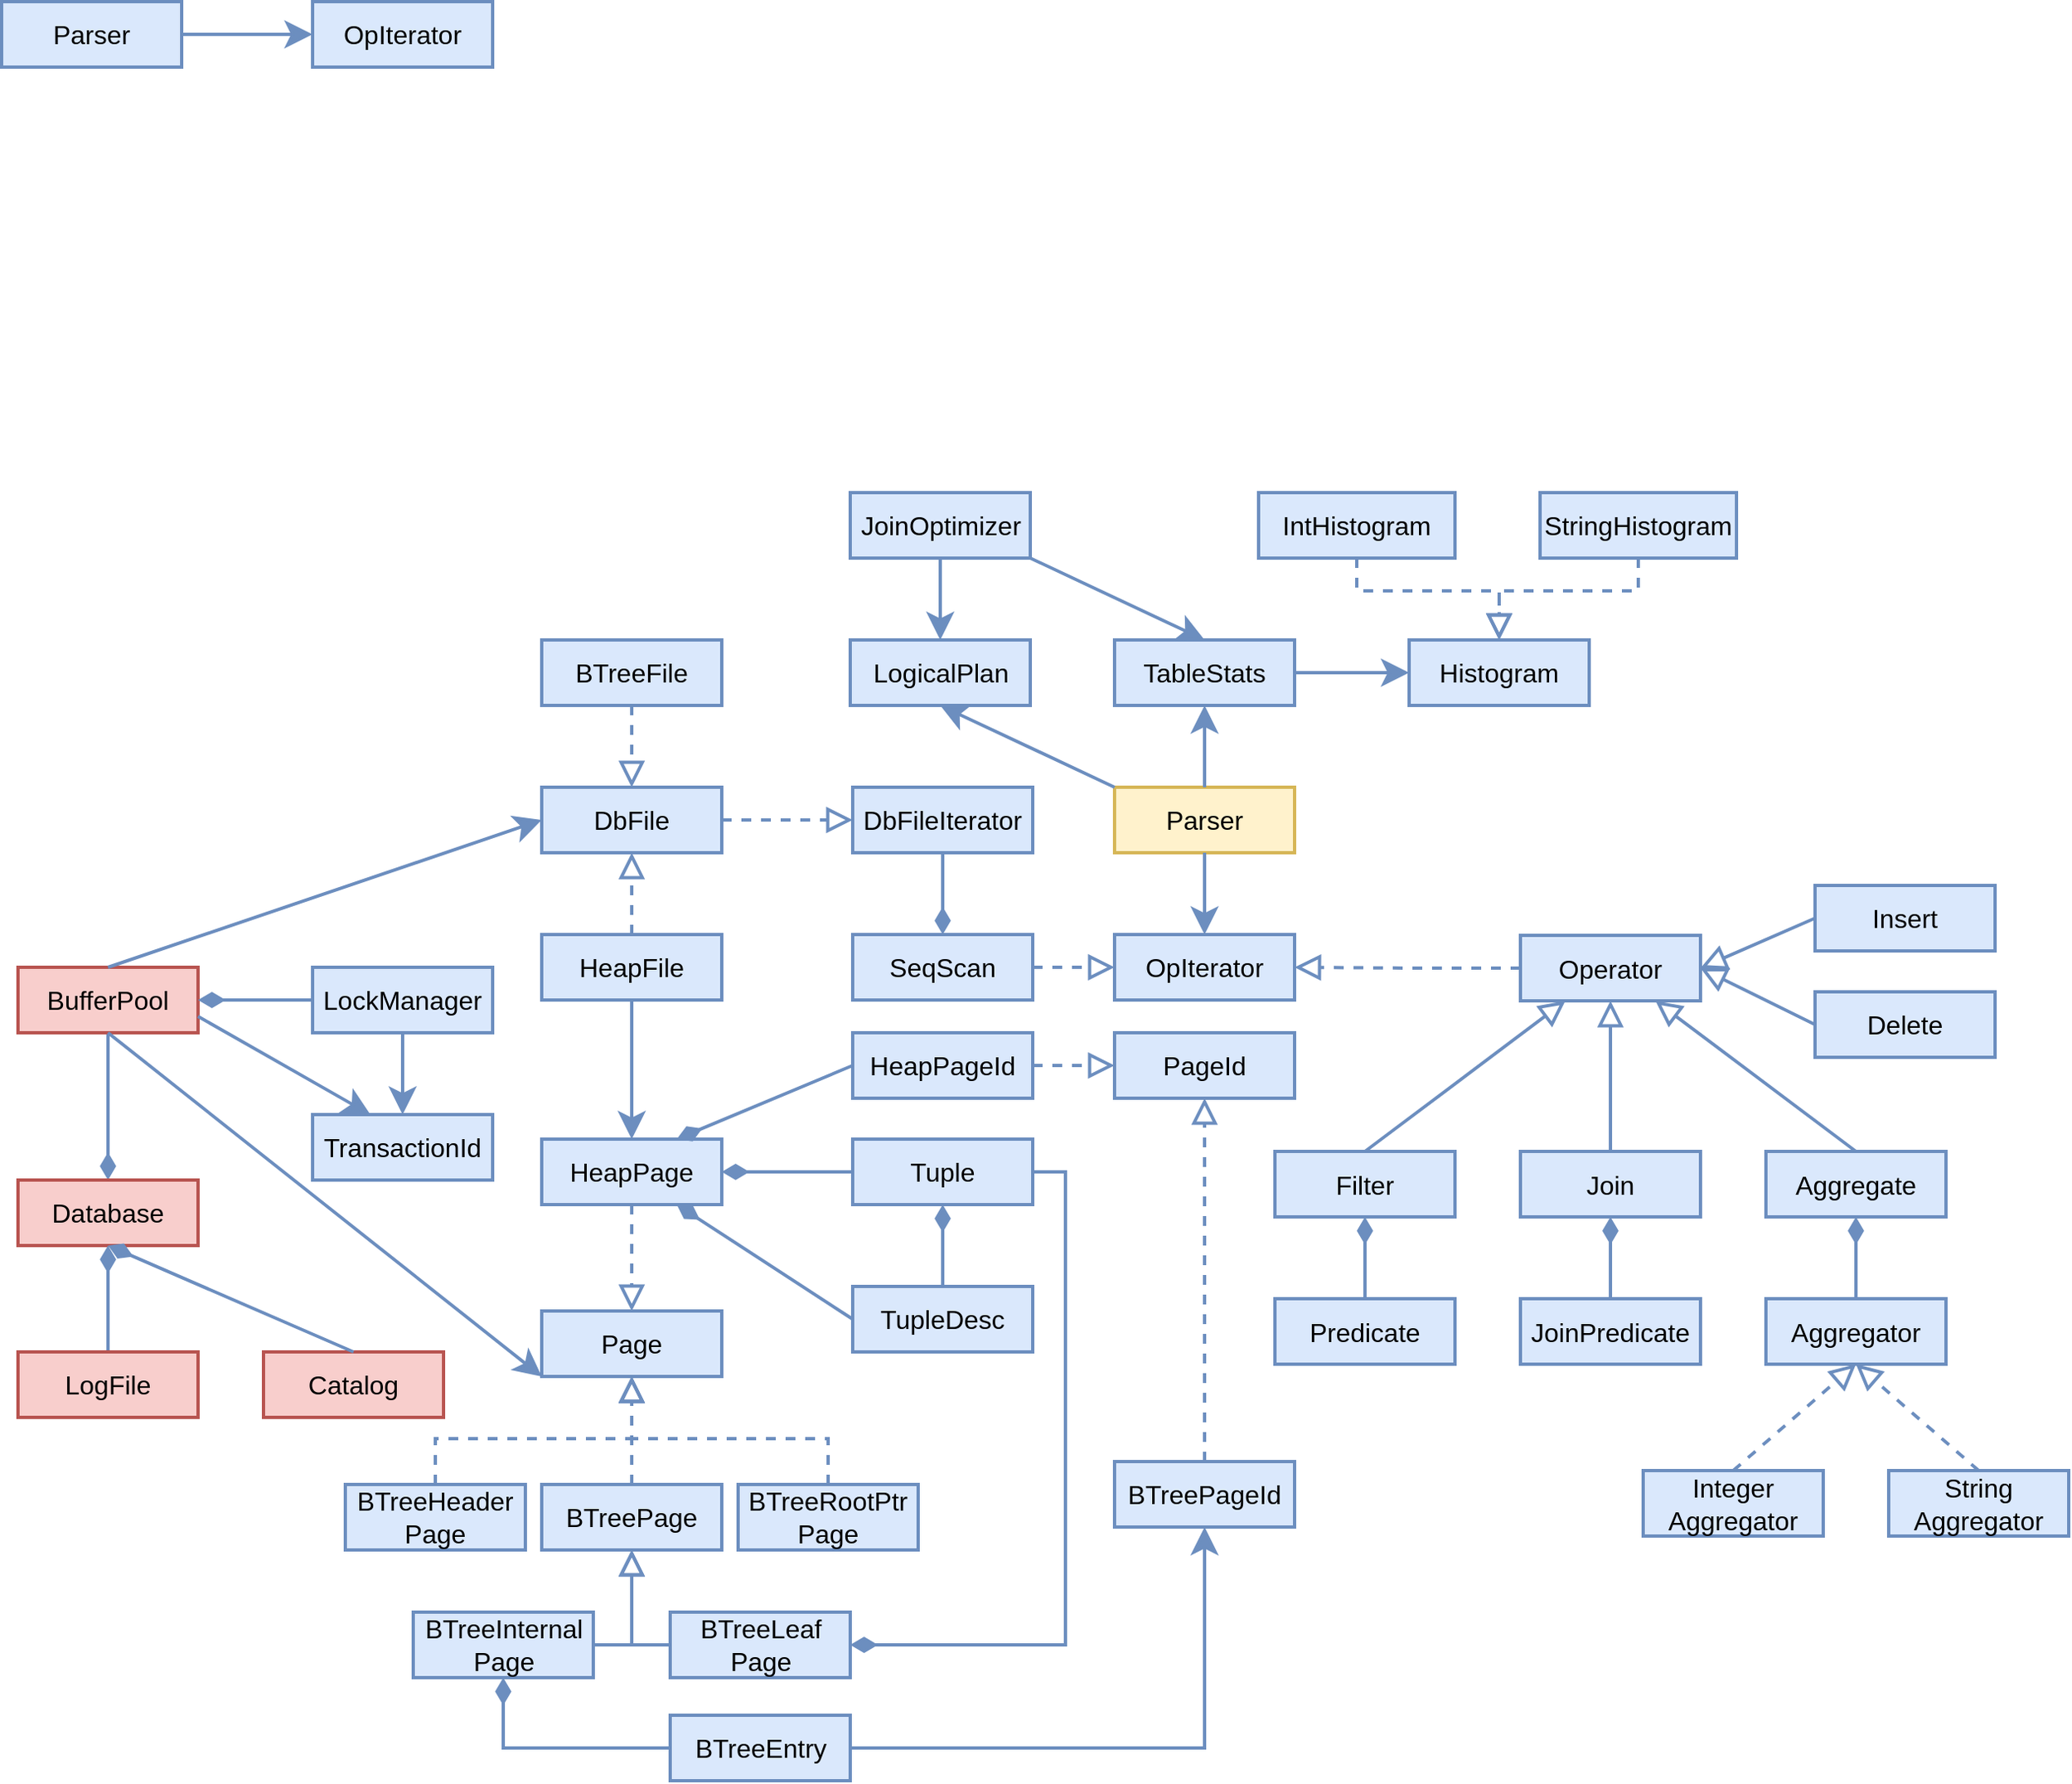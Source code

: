 <mxfile version="18.0.6" type="device"><diagram id="bknk6rl_3VI-VDP2tKZM" name="第 1 页"><mxGraphModel dx="1414" dy="1167" grid="0" gridSize="10" guides="1" tooltips="1" connect="1" arrows="1" fold="1" page="0" pageScale="1" pageWidth="827" pageHeight="1169" background="none" math="0" shadow="0"><root><mxCell id="0"/><mxCell id="1" parent="0"/><mxCell id="HbpWAzg-iPV-tAXP2RVf-1" value="LockManager" style="rounded=0;whiteSpace=wrap;html=1;fontSize=16;fillColor=#dae8fc;strokeColor=#6c8ebf;strokeWidth=2;" parent="1" vertex="1"><mxGeometry x="200" y="400" width="110" height="40" as="geometry"/></mxCell><mxCell id="HbpWAzg-iPV-tAXP2RVf-2" style="edgeStyle=orthogonalEdgeStyle;rounded=0;orthogonalLoop=1;jettySize=auto;html=1;exitX=0.5;exitY=1;exitDx=0;exitDy=0;entryX=0.5;entryY=0;entryDx=0;entryDy=0;fontSize=16;endArrow=diamondThin;endFill=1;strokeWidth=2;endSize=11;fillColor=#dae8fc;strokeColor=#6c8ebf;" parent="1" source="HbpWAzg-iPV-tAXP2RVf-4" target="HbpWAzg-iPV-tAXP2RVf-3" edge="1"><mxGeometry relative="1" as="geometry"/></mxCell><mxCell id="HbpWAzg-iPV-tAXP2RVf-3" value="Database" style="rounded=0;whiteSpace=wrap;html=1;fontSize=16;fillColor=#f8cecc;strokeColor=#b85450;strokeWidth=2;" parent="1" vertex="1"><mxGeometry x="20" y="530" width="110" height="40" as="geometry"/></mxCell><mxCell id="HbpWAzg-iPV-tAXP2RVf-4" value="BufferPool" style="rounded=0;whiteSpace=wrap;html=1;fontSize=16;fillColor=#f8cecc;strokeColor=#b85450;strokeWidth=2;" parent="1" vertex="1"><mxGeometry x="20" y="400" width="110" height="40" as="geometry"/></mxCell><mxCell id="HbpWAzg-iPV-tAXP2RVf-5" value="" style="endArrow=diamondThin;html=1;rounded=0;fontSize=16;endSize=11;strokeWidth=2;exitX=0;exitY=0.5;exitDx=0;exitDy=0;entryX=1;entryY=0.5;entryDx=0;entryDy=0;endFill=1;fillColor=#dae8fc;strokeColor=#6c8ebf;" parent="1" source="HbpWAzg-iPV-tAXP2RVf-1" target="HbpWAzg-iPV-tAXP2RVf-4" edge="1"><mxGeometry width="50" height="50" relative="1" as="geometry"><mxPoint x="321.5" y="690" as="sourcePoint"/><mxPoint x="214" y="620" as="targetPoint"/></mxGeometry></mxCell><mxCell id="HbpWAzg-iPV-tAXP2RVf-6" value="TransactionId" style="rounded=0;whiteSpace=wrap;html=1;fontSize=16;fillColor=#dae8fc;strokeColor=#6c8ebf;strokeWidth=2;" parent="1" vertex="1"><mxGeometry x="200" y="490" width="110" height="40" as="geometry"/></mxCell><mxCell id="HbpWAzg-iPV-tAXP2RVf-7" value="" style="endArrow=classic;html=1;rounded=0;fontSize=16;endSize=11;strokeWidth=2;exitX=0.5;exitY=1;exitDx=0;exitDy=0;entryX=0.5;entryY=0;entryDx=0;entryDy=0;fillColor=#dae8fc;strokeColor=#6c8ebf;" parent="1" source="HbpWAzg-iPV-tAXP2RVf-1" target="HbpWAzg-iPV-tAXP2RVf-6" edge="1"><mxGeometry width="50" height="50" relative="1" as="geometry"><mxPoint x="190" y="575" as="sourcePoint"/><mxPoint x="300" y="770" as="targetPoint"/></mxGeometry></mxCell><mxCell id="HbpWAzg-iPV-tAXP2RVf-8" value="" style="endArrow=classic;html=1;rounded=0;fontSize=16;endSize=11;strokeWidth=2;exitX=1;exitY=0.75;exitDx=0;exitDy=0;entryX=0.321;entryY=0;entryDx=0;entryDy=0;fillColor=#dae8fc;strokeColor=#6c8ebf;entryPerimeter=0;" parent="1" source="HbpWAzg-iPV-tAXP2RVf-4" target="HbpWAzg-iPV-tAXP2RVf-6" edge="1"><mxGeometry width="50" height="50" relative="1" as="geometry"><mxPoint x="265" y="450" as="sourcePoint"/><mxPoint x="265" y="500" as="targetPoint"/></mxGeometry></mxCell><mxCell id="HbpWAzg-iPV-tAXP2RVf-9" style="edgeStyle=orthogonalEdgeStyle;rounded=0;orthogonalLoop=1;jettySize=auto;html=1;exitX=0;exitY=0.5;exitDx=0;exitDy=0;entryX=1;entryY=0.5;entryDx=0;entryDy=0;fontSize=16;endArrow=diamondThin;endFill=1;endSize=11;strokeWidth=2;fillColor=#dae8fc;strokeColor=#6c8ebf;" parent="1" source="HbpWAzg-iPV-tAXP2RVf-11" target="HbpWAzg-iPV-tAXP2RVf-17" edge="1"><mxGeometry relative="1" as="geometry"/></mxCell><mxCell id="HbpWAzg-iPV-tAXP2RVf-10" style="edgeStyle=orthogonalEdgeStyle;rounded=0;orthogonalLoop=1;jettySize=auto;html=1;exitX=0.5;exitY=0;exitDx=0;exitDy=0;entryX=0.5;entryY=1;entryDx=0;entryDy=0;fontSize=16;endArrow=diamondThin;endFill=1;endSize=11;strokeWidth=2;fillColor=#dae8fc;strokeColor=#6c8ebf;" parent="1" source="HbpWAzg-iPV-tAXP2RVf-12" target="HbpWAzg-iPV-tAXP2RVf-11" edge="1"><mxGeometry relative="1" as="geometry"/></mxCell><mxCell id="HbpWAzg-iPV-tAXP2RVf-11" value="Tuple" style="rounded=0;whiteSpace=wrap;html=1;fontSize=16;fillColor=#dae8fc;strokeColor=#6c8ebf;strokeWidth=2;" parent="1" vertex="1"><mxGeometry x="530" y="505" width="110" height="40" as="geometry"/></mxCell><mxCell id="HbpWAzg-iPV-tAXP2RVf-12" value="TupleDesc" style="rounded=0;whiteSpace=wrap;html=1;fontSize=16;fillColor=#dae8fc;strokeColor=#6c8ebf;strokeWidth=2;" parent="1" vertex="1"><mxGeometry x="530" y="595" width="110" height="40" as="geometry"/></mxCell><mxCell id="HbpWAzg-iPV-tAXP2RVf-13" style="edgeStyle=orthogonalEdgeStyle;rounded=0;orthogonalLoop=1;jettySize=auto;html=1;exitX=0.5;exitY=0;exitDx=0;exitDy=0;entryX=0.5;entryY=1;entryDx=0;entryDy=0;fontSize=16;endArrow=block;endFill=0;endSize=11;strokeWidth=2;dashed=1;fillColor=#dae8fc;strokeColor=#6c8ebf;" parent="1" source="HbpWAzg-iPV-tAXP2RVf-15" target="HbpWAzg-iPV-tAXP2RVf-18" edge="1"><mxGeometry relative="1" as="geometry"/></mxCell><mxCell id="HbpWAzg-iPV-tAXP2RVf-14" style="edgeStyle=orthogonalEdgeStyle;rounded=0;orthogonalLoop=1;jettySize=auto;html=1;exitX=0.5;exitY=1;exitDx=0;exitDy=0;entryX=0.5;entryY=0;entryDx=0;entryDy=0;fontSize=16;endArrow=classic;endFill=1;endSize=11;strokeWidth=2;fillColor=#dae8fc;strokeColor=#6c8ebf;" parent="1" source="HbpWAzg-iPV-tAXP2RVf-15" target="HbpWAzg-iPV-tAXP2RVf-17" edge="1"><mxGeometry relative="1" as="geometry"/></mxCell><mxCell id="HbpWAzg-iPV-tAXP2RVf-15" value="HeapFile" style="rounded=0;whiteSpace=wrap;html=1;fontSize=16;fillColor=#dae8fc;strokeColor=#6c8ebf;strokeWidth=2;" parent="1" vertex="1"><mxGeometry x="340" y="380" width="110" height="40" as="geometry"/></mxCell><mxCell id="HbpWAzg-iPV-tAXP2RVf-16" style="edgeStyle=orthogonalEdgeStyle;rounded=0;orthogonalLoop=1;jettySize=auto;html=1;exitX=0.5;exitY=1;exitDx=0;exitDy=0;entryX=0.5;entryY=0;entryDx=0;entryDy=0;dashed=1;fontSize=16;endArrow=block;endFill=0;endSize=11;strokeWidth=2;fillColor=#dae8fc;strokeColor=#6c8ebf;" parent="1" source="HbpWAzg-iPV-tAXP2RVf-17" target="HbpWAzg-iPV-tAXP2RVf-19" edge="1"><mxGeometry relative="1" as="geometry"/></mxCell><mxCell id="HbpWAzg-iPV-tAXP2RVf-17" value="HeapPage" style="rounded=0;whiteSpace=wrap;html=1;fontSize=16;fillColor=#dae8fc;strokeColor=#6c8ebf;strokeWidth=2;" parent="1" vertex="1"><mxGeometry x="340" y="505" width="110" height="40" as="geometry"/></mxCell><mxCell id="HbpWAzg-iPV-tAXP2RVf-18" value="DbFile" style="rounded=0;whiteSpace=wrap;html=1;fontSize=16;fillColor=#dae8fc;strokeColor=#6c8ebf;strokeWidth=2;" parent="1" vertex="1"><mxGeometry x="340" y="290" width="110" height="40" as="geometry"/></mxCell><mxCell id="HbpWAzg-iPV-tAXP2RVf-19" value="Page" style="rounded=0;whiteSpace=wrap;html=1;fontSize=16;fillColor=#dae8fc;strokeColor=#6c8ebf;strokeWidth=2;" parent="1" vertex="1"><mxGeometry x="340" y="610" width="110" height="40" as="geometry"/></mxCell><mxCell id="HbpWAzg-iPV-tAXP2RVf-20" value="" style="endArrow=diamondThin;html=1;rounded=0;fontSize=16;endSize=11;strokeWidth=2;exitX=0;exitY=0.5;exitDx=0;exitDy=0;entryX=0.75;entryY=1;entryDx=0;entryDy=0;endFill=1;fillColor=#dae8fc;strokeColor=#6c8ebf;" parent="1" source="HbpWAzg-iPV-tAXP2RVf-12" target="HbpWAzg-iPV-tAXP2RVf-17" edge="1"><mxGeometry width="50" height="50" relative="1" as="geometry"><mxPoint x="520" y="460" as="sourcePoint"/><mxPoint x="570" y="410" as="targetPoint"/></mxGeometry></mxCell><mxCell id="HbpWAzg-iPV-tAXP2RVf-21" value="SeqScan" style="rounded=0;whiteSpace=wrap;html=1;fontSize=16;fillColor=#dae8fc;strokeColor=#6c8ebf;strokeWidth=2;" parent="1" vertex="1"><mxGeometry x="530" y="380" width="110" height="40" as="geometry"/></mxCell><mxCell id="HbpWAzg-iPV-tAXP2RVf-22" value="OpIterator" style="rounded=0;whiteSpace=wrap;html=1;fontSize=16;fillColor=#dae8fc;strokeColor=#6c8ebf;strokeWidth=2;" parent="1" vertex="1"><mxGeometry x="690" y="380" width="110" height="40" as="geometry"/></mxCell><mxCell id="HbpWAzg-iPV-tAXP2RVf-23" style="edgeStyle=orthogonalEdgeStyle;rounded=0;orthogonalLoop=1;jettySize=auto;html=1;exitX=1;exitY=0.5;exitDx=0;exitDy=0;fontSize=16;endArrow=block;endFill=0;endSize=11;strokeWidth=2;dashed=1;entryX=0;entryY=0.5;entryDx=0;entryDy=0;fillColor=#dae8fc;strokeColor=#6c8ebf;" parent="1" source="HbpWAzg-iPV-tAXP2RVf-21" target="HbpWAzg-iPV-tAXP2RVf-22" edge="1"><mxGeometry relative="1" as="geometry"><mxPoint x="405" y="390" as="sourcePoint"/><mxPoint x="700" y="290" as="targetPoint"/></mxGeometry></mxCell><mxCell id="HbpWAzg-iPV-tAXP2RVf-24" style="edgeStyle=orthogonalEdgeStyle;rounded=0;orthogonalLoop=1;jettySize=auto;html=1;exitX=0.5;exitY=1;exitDx=0;exitDy=0;entryX=0.5;entryY=0;entryDx=0;entryDy=0;fontFamily=Helvetica;fontSize=16;endArrow=diamondThin;endFill=1;endSize=11;strokeWidth=2;fillColor=#dae8fc;strokeColor=#6c8ebf;" parent="1" source="HbpWAzg-iPV-tAXP2RVf-25" target="HbpWAzg-iPV-tAXP2RVf-21" edge="1"><mxGeometry relative="1" as="geometry"/></mxCell><mxCell id="HbpWAzg-iPV-tAXP2RVf-25" value="&lt;span style=&quot;font-size: 12pt;&quot; lang=&quot;EN-US&quot;&gt;DbFileIterator&lt;/span&gt;" style="rounded=0;whiteSpace=wrap;html=1;fontSize=16;fillColor=#dae8fc;strokeColor=#6c8ebf;strokeWidth=2;" parent="1" vertex="1"><mxGeometry x="530" y="290" width="110" height="40" as="geometry"/></mxCell><mxCell id="HbpWAzg-iPV-tAXP2RVf-26" style="edgeStyle=orthogonalEdgeStyle;rounded=0;orthogonalLoop=1;jettySize=auto;html=1;exitX=1;exitY=0.5;exitDx=0;exitDy=0;entryX=0;entryY=0.5;entryDx=0;entryDy=0;fontSize=16;endArrow=block;endFill=0;endSize=11;strokeWidth=2;dashed=1;entryPerimeter=0;fillColor=#dae8fc;strokeColor=#6c8ebf;" parent="1" source="HbpWAzg-iPV-tAXP2RVf-18" target="HbpWAzg-iPV-tAXP2RVf-25" edge="1"><mxGeometry relative="1" as="geometry"><mxPoint x="405" y="390" as="sourcePoint"/><mxPoint x="405" y="340" as="targetPoint"/></mxGeometry></mxCell><mxCell id="HbpWAzg-iPV-tAXP2RVf-27" value="HeapPageId" style="rounded=0;whiteSpace=wrap;html=1;fontSize=16;fillColor=#dae8fc;strokeColor=#6c8ebf;strokeWidth=2;" parent="1" vertex="1"><mxGeometry x="530" y="440" width="110" height="40" as="geometry"/></mxCell><mxCell id="HbpWAzg-iPV-tAXP2RVf-28" value="" style="endArrow=diamondThin;html=1;rounded=0;fontSize=16;endSize=11;strokeWidth=2;exitX=0;exitY=0.5;exitDx=0;exitDy=0;entryX=0.75;entryY=0;entryDx=0;entryDy=0;endFill=1;fillColor=#dae8fc;strokeColor=#6c8ebf;" parent="1" source="HbpWAzg-iPV-tAXP2RVf-27" target="HbpWAzg-iPV-tAXP2RVf-17" edge="1"><mxGeometry width="50" height="50" relative="1" as="geometry"><mxPoint x="540" y="625" as="sourcePoint"/><mxPoint x="432.5" y="555" as="targetPoint"/></mxGeometry></mxCell><mxCell id="HbpWAzg-iPV-tAXP2RVf-29" value="PageId" style="rounded=0;whiteSpace=wrap;html=1;fontSize=16;fillColor=#dae8fc;strokeColor=#6c8ebf;strokeWidth=2;" parent="1" vertex="1"><mxGeometry x="690" y="440" width="110" height="40" as="geometry"/></mxCell><mxCell id="HbpWAzg-iPV-tAXP2RVf-30" style="edgeStyle=orthogonalEdgeStyle;rounded=0;orthogonalLoop=1;jettySize=auto;html=1;exitX=1;exitY=0.5;exitDx=0;exitDy=0;fontSize=16;endArrow=block;endFill=0;endSize=11;strokeWidth=2;dashed=1;entryX=0;entryY=0.5;entryDx=0;entryDy=0;fillColor=#dae8fc;strokeColor=#6c8ebf;" parent="1" source="HbpWAzg-iPV-tAXP2RVf-27" target="HbpWAzg-iPV-tAXP2RVf-29" edge="1"><mxGeometry relative="1" as="geometry"><mxPoint x="650" y="410" as="sourcePoint"/><mxPoint x="700" y="410" as="targetPoint"/></mxGeometry></mxCell><mxCell id="HbpWAzg-iPV-tAXP2RVf-31" value="" style="endArrow=classic;html=1;rounded=0;fontSize=16;endSize=11;strokeWidth=2;exitX=0.5;exitY=0;exitDx=0;exitDy=0;entryX=0;entryY=0.5;entryDx=0;entryDy=0;fillColor=#dae8fc;strokeColor=#6c8ebf;" parent="1" source="HbpWAzg-iPV-tAXP2RVf-4" target="HbpWAzg-iPV-tAXP2RVf-18" edge="1"><mxGeometry width="50" height="50" relative="1" as="geometry"><mxPoint x="265" y="450" as="sourcePoint"/><mxPoint x="265" y="500" as="targetPoint"/></mxGeometry></mxCell><mxCell id="HbpWAzg-iPV-tAXP2RVf-32" value="" style="endArrow=classic;html=1;rounded=0;fontSize=16;endSize=11;strokeWidth=2;exitX=0.5;exitY=1;exitDx=0;exitDy=0;entryX=0;entryY=1;entryDx=0;entryDy=0;fillColor=#dae8fc;strokeColor=#6c8ebf;" parent="1" source="HbpWAzg-iPV-tAXP2RVf-4" target="HbpWAzg-iPV-tAXP2RVf-19" edge="1"><mxGeometry width="50" height="50" relative="1" as="geometry"><mxPoint x="85" y="410" as="sourcePoint"/><mxPoint x="350" y="320" as="targetPoint"/></mxGeometry></mxCell><mxCell id="HbpWAzg-iPV-tAXP2RVf-38" style="edgeStyle=orthogonalEdgeStyle;rounded=0;orthogonalLoop=1;jettySize=auto;html=1;exitX=0.5;exitY=0;exitDx=0;exitDy=0;entryX=0.5;entryY=1;entryDx=0;entryDy=0;endArrow=diamondThin;endFill=1;endSize=11;fillColor=#dae8fc;strokeColor=#6c8ebf;strokeWidth=2;" parent="1" source="HbpWAzg-iPV-tAXP2RVf-37" target="HbpWAzg-iPV-tAXP2RVf-3" edge="1"><mxGeometry relative="1" as="geometry"><mxPoint x="75" y="570" as="targetPoint"/></mxGeometry></mxCell><mxCell id="HbpWAzg-iPV-tAXP2RVf-37" value="LogFile" style="rounded=0;whiteSpace=wrap;html=1;fontSize=16;fillColor=#f8cecc;strokeColor=#b85450;strokeWidth=2;" parent="1" vertex="1"><mxGeometry x="20" y="635" width="110" height="40" as="geometry"/></mxCell><mxCell id="ACws6Wm9-3D_ON47HrNN-1" value="Catalog" style="rounded=0;whiteSpace=wrap;html=1;fontSize=16;fillColor=#f8cecc;strokeColor=#b85450;strokeWidth=2;" parent="1" vertex="1"><mxGeometry x="170" y="635" width="110" height="40" as="geometry"/></mxCell><mxCell id="ACws6Wm9-3D_ON47HrNN-3" value="" style="endArrow=diamondThin;html=1;rounded=0;fontSize=16;endSize=11;strokeWidth=2;exitX=0.5;exitY=0;exitDx=0;exitDy=0;entryX=0.5;entryY=1;entryDx=0;entryDy=0;endFill=1;fillColor=#dae8fc;strokeColor=#6c8ebf;" parent="1" source="ACws6Wm9-3D_ON47HrNN-1" target="HbpWAzg-iPV-tAXP2RVf-3" edge="1"><mxGeometry width="50" height="50" relative="1" as="geometry"><mxPoint x="540" y="625" as="sourcePoint"/><mxPoint x="432.5" y="555" as="targetPoint"/></mxGeometry></mxCell><mxCell id="sQ6tq0pkbYQqDGVkFcxl-1" value="Parser" style="rounded=0;whiteSpace=wrap;html=1;fontSize=16;fillColor=#dae8fc;strokeColor=#6c8ebf;strokeWidth=2;" parent="1" vertex="1"><mxGeometry x="10" y="-190" width="110" height="40" as="geometry"/></mxCell><mxCell id="sQ6tq0pkbYQqDGVkFcxl-2" value="OpIterator" style="rounded=0;whiteSpace=wrap;html=1;fontSize=16;fillColor=#dae8fc;strokeColor=#6c8ebf;strokeWidth=2;" parent="1" vertex="1"><mxGeometry x="200" y="-190" width="110" height="40" as="geometry"/></mxCell><mxCell id="sQ6tq0pkbYQqDGVkFcxl-3" value="Operator" style="rounded=0;whiteSpace=wrap;html=1;fontSize=16;fillColor=#dae8fc;strokeColor=#6c8ebf;strokeWidth=2;" parent="1" vertex="1"><mxGeometry x="938" y="380.5" width="110" height="40" as="geometry"/></mxCell><mxCell id="sQ6tq0pkbYQqDGVkFcxl-4" value="" style="endArrow=classic;html=1;rounded=0;fontSize=16;endSize=11;strokeWidth=2;exitX=1;exitY=0.5;exitDx=0;exitDy=0;entryX=0;entryY=0.5;entryDx=0;entryDy=0;fillColor=#dae8fc;strokeColor=#6c8ebf;" parent="1" source="sQ6tq0pkbYQqDGVkFcxl-1" target="sQ6tq0pkbYQqDGVkFcxl-2" edge="1"><mxGeometry width="50" height="50" relative="1" as="geometry"><mxPoint x="120" y="-520" as="sourcePoint"/><mxPoint x="230" y="-325" as="targetPoint"/></mxGeometry></mxCell><mxCell id="sQ6tq0pkbYQqDGVkFcxl-6" value="Filter" style="rounded=0;whiteSpace=wrap;html=1;fontSize=16;fillColor=#dae8fc;strokeColor=#6c8ebf;strokeWidth=2;" parent="1" vertex="1"><mxGeometry x="788" y="512.5" width="110" height="40" as="geometry"/></mxCell><mxCell id="sQ6tq0pkbYQqDGVkFcxl-7" value="Join" style="rounded=0;whiteSpace=wrap;html=1;fontSize=16;fillColor=#dae8fc;strokeColor=#6c8ebf;strokeWidth=2;" parent="1" vertex="1"><mxGeometry x="938" y="512.5" width="110" height="40" as="geometry"/></mxCell><mxCell id="sQ6tq0pkbYQqDGVkFcxl-8" value="" style="endArrow=block;html=1;rounded=0;fontSize=16;endSize=11;strokeWidth=2;exitX=0.5;exitY=0;exitDx=0;exitDy=0;fillColor=#dae8fc;strokeColor=#6c8ebf;endFill=0;entryX=0.25;entryY=1;entryDx=0;entryDy=0;" parent="1" source="sQ6tq0pkbYQqDGVkFcxl-6" target="sQ6tq0pkbYQqDGVkFcxl-3" edge="1"><mxGeometry width="50" height="50" relative="1" as="geometry"><mxPoint x="708" y="415" as="sourcePoint"/><mxPoint x="788" y="415" as="targetPoint"/></mxGeometry></mxCell><mxCell id="sQ6tq0pkbYQqDGVkFcxl-9" value="" style="endArrow=block;html=1;rounded=0;fontSize=16;endSize=11;strokeWidth=2;exitX=0.5;exitY=0;exitDx=0;exitDy=0;entryX=0.5;entryY=1;entryDx=0;entryDy=0;fillColor=#dae8fc;strokeColor=#6c8ebf;endFill=0;" parent="1" source="sQ6tq0pkbYQqDGVkFcxl-7" target="sQ6tq0pkbYQqDGVkFcxl-3" edge="1"><mxGeometry width="50" height="50" relative="1" as="geometry"><mxPoint x="833" y="505" as="sourcePoint"/><mxPoint x="1003" y="435" as="targetPoint"/></mxGeometry></mxCell><mxCell id="sQ6tq0pkbYQqDGVkFcxl-10" value="Aggregate" style="rounded=0;whiteSpace=wrap;html=1;fontSize=16;fillColor=#dae8fc;strokeColor=#6c8ebf;strokeWidth=2;" parent="1" vertex="1"><mxGeometry x="1088" y="512.5" width="110" height="40" as="geometry"/></mxCell><mxCell id="sQ6tq0pkbYQqDGVkFcxl-11" value="" style="endArrow=block;html=1;rounded=0;fontSize=16;endSize=11;strokeWidth=2;exitX=0.5;exitY=0;exitDx=0;exitDy=0;entryX=0.75;entryY=1;entryDx=0;entryDy=0;fillColor=#dae8fc;strokeColor=#6c8ebf;endFill=0;" parent="1" source="sQ6tq0pkbYQqDGVkFcxl-10" target="sQ6tq0pkbYQqDGVkFcxl-3" edge="1"><mxGeometry width="50" height="50" relative="1" as="geometry"><mxPoint x="973" y="505" as="sourcePoint"/><mxPoint x="1003" y="435" as="targetPoint"/></mxGeometry></mxCell><mxCell id="sQ6tq0pkbYQqDGVkFcxl-12" value="Predicate" style="rounded=0;whiteSpace=wrap;html=1;fontSize=16;fillColor=#dae8fc;strokeColor=#6c8ebf;strokeWidth=2;" parent="1" vertex="1"><mxGeometry x="788" y="602.5" width="110" height="40" as="geometry"/></mxCell><mxCell id="sQ6tq0pkbYQqDGVkFcxl-13" value="" style="endArrow=diamondThin;html=1;rounded=0;fontSize=16;endSize=11;strokeWidth=2;exitX=0.5;exitY=0;exitDx=0;exitDy=0;entryX=0.5;entryY=1;entryDx=0;entryDy=0;endFill=1;fillColor=#dae8fc;strokeColor=#6c8ebf;" parent="1" source="sQ6tq0pkbYQqDGVkFcxl-12" target="sQ6tq0pkbYQqDGVkFcxl-6" edge="1"><mxGeometry width="50" height="50" relative="1" as="geometry"><mxPoint x="885.5" y="552.5" as="sourcePoint"/><mxPoint x="778" y="482.5" as="targetPoint"/></mxGeometry></mxCell><mxCell id="sQ6tq0pkbYQqDGVkFcxl-14" value="JoinPredicate" style="rounded=0;whiteSpace=wrap;html=1;fontSize=16;fillColor=#dae8fc;strokeColor=#6c8ebf;strokeWidth=2;" parent="1" vertex="1"><mxGeometry x="938" y="602.5" width="110" height="40" as="geometry"/></mxCell><mxCell id="sQ6tq0pkbYQqDGVkFcxl-15" value="" style="endArrow=diamondThin;html=1;rounded=0;fontSize=16;endSize=11;strokeWidth=2;exitX=0.5;exitY=0;exitDx=0;exitDy=0;endFill=1;fillColor=#dae8fc;strokeColor=#6c8ebf;" parent="1" source="sQ6tq0pkbYQqDGVkFcxl-14" target="sQ6tq0pkbYQqDGVkFcxl-7" edge="1"><mxGeometry width="50" height="50" relative="1" as="geometry"><mxPoint x="853" y="612.5" as="sourcePoint"/><mxPoint x="853" y="562.5" as="targetPoint"/></mxGeometry></mxCell><mxCell id="sQ6tq0pkbYQqDGVkFcxl-16" value="Aggregator" style="rounded=0;whiteSpace=wrap;html=1;fontSize=16;fillColor=#dae8fc;strokeColor=#6c8ebf;strokeWidth=2;" parent="1" vertex="1"><mxGeometry x="1088" y="602.5" width="110" height="40" as="geometry"/></mxCell><mxCell id="sQ6tq0pkbYQqDGVkFcxl-17" value="" style="endArrow=diamondThin;html=1;rounded=0;fontSize=16;endSize=11;strokeWidth=2;exitX=0.5;exitY=0;exitDx=0;exitDy=0;endFill=1;fillColor=#dae8fc;strokeColor=#6c8ebf;entryX=0.5;entryY=1;entryDx=0;entryDy=0;" parent="1" source="sQ6tq0pkbYQqDGVkFcxl-16" target="sQ6tq0pkbYQqDGVkFcxl-10" edge="1"><mxGeometry width="50" height="50" relative="1" as="geometry"><mxPoint x="1003" y="612.5" as="sourcePoint"/><mxPoint x="1003" y="562.5" as="targetPoint"/></mxGeometry></mxCell><mxCell id="sQ6tq0pkbYQqDGVkFcxl-18" value="Integer&lt;br&gt;Aggregator" style="rounded=0;whiteSpace=wrap;html=1;fontSize=16;fillColor=#dae8fc;strokeColor=#6c8ebf;strokeWidth=2;" parent="1" vertex="1"><mxGeometry x="1013" y="707.5" width="110" height="40" as="geometry"/></mxCell><mxCell id="sQ6tq0pkbYQqDGVkFcxl-19" value="String&lt;br&gt;Aggregator" style="rounded=0;whiteSpace=wrap;html=1;fontSize=16;fillColor=#dae8fc;strokeColor=#6c8ebf;strokeWidth=2;" parent="1" vertex="1"><mxGeometry x="1163" y="707.5" width="110" height="40" as="geometry"/></mxCell><mxCell id="sQ6tq0pkbYQqDGVkFcxl-20" value="" style="endArrow=block;html=1;rounded=0;fontSize=16;endSize=11;strokeWidth=2;exitX=0.5;exitY=0;exitDx=0;exitDy=0;fillColor=#dae8fc;strokeColor=#6c8ebf;endFill=0;entryX=0.5;entryY=1;entryDx=0;entryDy=0;dashed=1;" parent="1" source="sQ6tq0pkbYQqDGVkFcxl-18" target="sQ6tq0pkbYQqDGVkFcxl-16" edge="1"><mxGeometry width="50" height="50" relative="1" as="geometry"><mxPoint x="853" y="505" as="sourcePoint"/><mxPoint x="975.5" y="435" as="targetPoint"/></mxGeometry></mxCell><mxCell id="sQ6tq0pkbYQqDGVkFcxl-21" value="" style="endArrow=block;html=1;rounded=0;fontSize=16;endSize=11;strokeWidth=2;exitX=0.5;exitY=0;exitDx=0;exitDy=0;fillColor=#dae8fc;strokeColor=#6c8ebf;endFill=0;entryX=0.5;entryY=1;entryDx=0;entryDy=0;dashed=1;" parent="1" source="sQ6tq0pkbYQqDGVkFcxl-19" target="sQ6tq0pkbYQqDGVkFcxl-16" edge="1"><mxGeometry width="50" height="50" relative="1" as="geometry"><mxPoint x="1053" y="685" as="sourcePoint"/><mxPoint x="1153" y="635" as="targetPoint"/></mxGeometry></mxCell><mxCell id="sQ6tq0pkbYQqDGVkFcxl-22" value="Insert" style="rounded=0;whiteSpace=wrap;html=1;fontSize=16;fillColor=#dae8fc;strokeColor=#6c8ebf;strokeWidth=2;" parent="1" vertex="1"><mxGeometry x="1118" y="350" width="110" height="40" as="geometry"/></mxCell><mxCell id="sQ6tq0pkbYQqDGVkFcxl-23" value="Delete" style="rounded=0;whiteSpace=wrap;html=1;fontSize=16;fillColor=#dae8fc;strokeColor=#6c8ebf;strokeWidth=2;" parent="1" vertex="1"><mxGeometry x="1118" y="415" width="110" height="40" as="geometry"/></mxCell><mxCell id="sQ6tq0pkbYQqDGVkFcxl-24" value="" style="endArrow=block;html=1;rounded=0;fontSize=16;endSize=11;strokeWidth=2;exitX=0;exitY=0.5;exitDx=0;exitDy=0;entryX=1;entryY=0.5;entryDx=0;entryDy=0;fillColor=#dae8fc;strokeColor=#6c8ebf;endFill=0;" parent="1" source="sQ6tq0pkbYQqDGVkFcxl-22" target="sQ6tq0pkbYQqDGVkFcxl-3" edge="1"><mxGeometry width="50" height="50" relative="1" as="geometry"><mxPoint x="1153" y="505" as="sourcePoint"/><mxPoint x="1030.5" y="435" as="targetPoint"/></mxGeometry></mxCell><mxCell id="sQ6tq0pkbYQqDGVkFcxl-25" value="" style="endArrow=block;html=1;rounded=0;fontSize=16;endSize=11;strokeWidth=2;exitX=0;exitY=0.5;exitDx=0;exitDy=0;entryX=1;entryY=0.5;entryDx=0;entryDy=0;fillColor=#dae8fc;strokeColor=#6c8ebf;endFill=0;" parent="1" source="sQ6tq0pkbYQqDGVkFcxl-23" target="sQ6tq0pkbYQqDGVkFcxl-3" edge="1"><mxGeometry width="50" height="50" relative="1" as="geometry"><mxPoint x="1128" y="380" as="sourcePoint"/><mxPoint x="1058" y="415" as="targetPoint"/></mxGeometry></mxCell><mxCell id="sQ6tq0pkbYQqDGVkFcxl-27" value="Parser" style="rounded=0;whiteSpace=wrap;html=1;fontSize=16;fillColor=#fff2cc;strokeColor=#d6b656;strokeWidth=2;" parent="1" vertex="1"><mxGeometry x="690" y="290" width="110" height="40" as="geometry"/></mxCell><mxCell id="sQ6tq0pkbYQqDGVkFcxl-28" style="edgeStyle=orthogonalEdgeStyle;rounded=0;orthogonalLoop=1;jettySize=auto;html=1;exitX=0.5;exitY=1;exitDx=0;exitDy=0;entryX=0.5;entryY=0;entryDx=0;entryDy=0;fontSize=16;endArrow=classic;endFill=1;endSize=11;strokeWidth=2;fillColor=#dae8fc;strokeColor=#6c8ebf;" parent="1" source="sQ6tq0pkbYQqDGVkFcxl-27" target="HbpWAzg-iPV-tAXP2RVf-22" edge="1"><mxGeometry relative="1" as="geometry"><mxPoint x="405" y="430" as="sourcePoint"/><mxPoint x="405" y="515" as="targetPoint"/></mxGeometry></mxCell><mxCell id="sQ6tq0pkbYQqDGVkFcxl-30" style="edgeStyle=orthogonalEdgeStyle;rounded=0;orthogonalLoop=1;jettySize=auto;html=1;exitX=0;exitY=0.5;exitDx=0;exitDy=0;fontSize=16;endArrow=block;endFill=0;endSize=11;strokeWidth=2;dashed=1;fillColor=#dae8fc;strokeColor=#6c8ebf;" parent="1" source="sQ6tq0pkbYQqDGVkFcxl-3" target="HbpWAzg-iPV-tAXP2RVf-22" edge="1"><mxGeometry relative="1" as="geometry"><mxPoint x="460" y="320" as="sourcePoint"/><mxPoint x="540" y="320" as="targetPoint"/></mxGeometry></mxCell><mxCell id="kQdjK60zA4Ez1m-Lm_a_-16" style="edgeStyle=orthogonalEdgeStyle;rounded=0;orthogonalLoop=1;jettySize=auto;html=1;exitX=1;exitY=0.5;exitDx=0;exitDy=0;entryX=1;entryY=0.5;entryDx=0;entryDy=0;endArrow=classic;endFill=1;endSize=11;fillColor=#dae8fc;strokeColor=#6c8ebf;strokeWidth=2;" edge="1" parent="1" target="kQdjK60zA4Ez1m-Lm_a_-22"><mxGeometry relative="1" as="geometry"><mxPoint x="809" y="-64" as="sourcePoint"/></mxGeometry></mxCell><mxCell id="kQdjK60zA4Ez1m-Lm_a_-25" value="BTreeHeader&lt;br&gt;Page" style="rounded=0;whiteSpace=wrap;html=1;fontSize=16;fillColor=#dae8fc;strokeColor=#6c8ebf;strokeWidth=2;" vertex="1" parent="1"><mxGeometry x="220" y="716" width="110" height="40" as="geometry"/></mxCell><mxCell id="kQdjK60zA4Ez1m-Lm_a_-26" value="BTreeRootPtr&lt;br&gt;Page" style="rounded=0;whiteSpace=wrap;html=1;fontSize=16;fillColor=#dae8fc;strokeColor=#6c8ebf;strokeWidth=2;" vertex="1" parent="1"><mxGeometry x="460" y="716" width="110" height="40" as="geometry"/></mxCell><mxCell id="kQdjK60zA4Ez1m-Lm_a_-27" style="edgeStyle=orthogonalEdgeStyle;rounded=0;orthogonalLoop=1;jettySize=auto;html=1;exitX=0.5;exitY=0;exitDx=0;exitDy=0;dashed=1;fontSize=16;endArrow=block;endFill=0;endSize=11;strokeWidth=2;fillColor=#dae8fc;strokeColor=#6c8ebf;entryX=0.5;entryY=1;entryDx=0;entryDy=0;" edge="1" parent="1" source="kQdjK60zA4Ez1m-Lm_a_-25" target="HbpWAzg-iPV-tAXP2RVf-19"><mxGeometry relative="1" as="geometry"><mxPoint x="405.5" y="605" as="sourcePoint"/><mxPoint x="396" y="650" as="targetPoint"/></mxGeometry></mxCell><mxCell id="kQdjK60zA4Ez1m-Lm_a_-28" style="edgeStyle=orthogonalEdgeStyle;rounded=0;orthogonalLoop=1;jettySize=auto;html=1;exitX=0.5;exitY=0;exitDx=0;exitDy=0;dashed=1;fontSize=16;endArrow=block;endFill=0;endSize=11;strokeWidth=2;fillColor=#dae8fc;strokeColor=#6c8ebf;entryX=0.5;entryY=1;entryDx=0;entryDy=0;" edge="1" parent="1" source="kQdjK60zA4Ez1m-Lm_a_-26" target="HbpWAzg-iPV-tAXP2RVf-19"><mxGeometry relative="1" as="geometry"><mxPoint x="415.5" y="615" as="sourcePoint"/><mxPoint x="468" y="680" as="targetPoint"/></mxGeometry></mxCell><mxCell id="kQdjK60zA4Ez1m-Lm_a_-29" value="BTreePage" style="rounded=0;whiteSpace=wrap;html=1;fontSize=16;fillColor=#dae8fc;strokeColor=#6c8ebf;strokeWidth=2;" vertex="1" parent="1"><mxGeometry x="340" y="716" width="110" height="40" as="geometry"/></mxCell><mxCell id="kQdjK60zA4Ez1m-Lm_a_-30" style="edgeStyle=orthogonalEdgeStyle;rounded=0;orthogonalLoop=1;jettySize=auto;html=1;exitX=0.5;exitY=0;exitDx=0;exitDy=0;entryX=0.5;entryY=1;entryDx=0;entryDy=0;fontSize=16;endArrow=block;endFill=0;endSize=11;strokeWidth=2;dashed=1;fillColor=#dae8fc;strokeColor=#6c8ebf;" edge="1" parent="1" source="kQdjK60zA4Ez1m-Lm_a_-29" target="HbpWAzg-iPV-tAXP2RVf-19"><mxGeometry relative="1" as="geometry"><mxPoint x="405" y="390" as="sourcePoint"/><mxPoint x="405" y="340" as="targetPoint"/></mxGeometry></mxCell><mxCell id="kQdjK60zA4Ez1m-Lm_a_-31" value="BTreeLeaf&lt;br&gt;Page" style="rounded=0;whiteSpace=wrap;html=1;fontSize=16;fillColor=#dae8fc;strokeColor=#6c8ebf;strokeWidth=2;" vertex="1" parent="1"><mxGeometry x="418.5" y="794" width="110" height="40" as="geometry"/></mxCell><mxCell id="kQdjK60zA4Ez1m-Lm_a_-32" value="BTreeInternal&lt;br&gt;Page" style="rounded=0;whiteSpace=wrap;html=1;fontSize=16;fillColor=#dae8fc;strokeColor=#6c8ebf;strokeWidth=2;" vertex="1" parent="1"><mxGeometry x="261.5" y="794" width="110" height="40" as="geometry"/></mxCell><mxCell id="kQdjK60zA4Ez1m-Lm_a_-33" style="edgeStyle=orthogonalEdgeStyle;rounded=0;orthogonalLoop=1;jettySize=auto;html=1;exitX=0;exitY=0.5;exitDx=0;exitDy=0;entryX=0.5;entryY=1;entryDx=0;entryDy=0;fontSize=16;endArrow=block;endFill=0;endSize=11;strokeWidth=2;fillColor=#dae8fc;strokeColor=#6c8ebf;" edge="1" parent="1" source="kQdjK60zA4Ez1m-Lm_a_-31" target="kQdjK60zA4Ez1m-Lm_a_-29"><mxGeometry relative="1" as="geometry"><mxPoint x="305" y="915" as="sourcePoint"/><mxPoint x="350" y="885" as="targetPoint"/></mxGeometry></mxCell><mxCell id="kQdjK60zA4Ez1m-Lm_a_-34" style="edgeStyle=orthogonalEdgeStyle;rounded=0;orthogonalLoop=1;jettySize=auto;html=1;exitX=1;exitY=0.5;exitDx=0;exitDy=0;fontSize=16;endArrow=block;endFill=0;endSize=11;strokeWidth=2;fillColor=#dae8fc;strokeColor=#6c8ebf;entryX=0.5;entryY=1;entryDx=0;entryDy=0;" edge="1" parent="1" source="kQdjK60zA4Ez1m-Lm_a_-32" target="kQdjK60zA4Ez1m-Lm_a_-29"><mxGeometry relative="1" as="geometry"><mxPoint x="427" y="854" as="sourcePoint"/><mxPoint x="350" y="885" as="targetPoint"/></mxGeometry></mxCell><mxCell id="kQdjK60zA4Ez1m-Lm_a_-36" value="BTreeEntry&lt;span style=&quot;color: rgba(0, 0, 0, 0); font-family: monospace; font-size: 0px; text-align: start;&quot;&gt;%3CmxGraphModel%3E%3Croot%3E%3CmxCell%20id%3D%220%22%2F%3E%3CmxCell%20id%3D%221%22%20parent%3D%220%22%2F%3E%3CmxCell%20id%3D%222%22%20value%3D%22Page%22%20style%3D%22rounded%3D0%3BwhiteSpace%3Dwrap%3Bhtml%3D1%3BfontSize%3D16%3BfillColor%3D%23dae8fc%3BstrokeColor%3D%236c8ebf%3B%22%20vertex%3D%221%22%20parent%3D%221%22%3E%3CmxGeometry%20x%3D%22325%22%20y%3D%221024%22%20width%3D%22110%22%20height%3D%2240%22%20as%3D%22geometry%22%2F%3E%3C%2FmxCell%3E%3C%2Froot%3E%3C%2FmxGraphModel%3E&lt;/span&gt;" style="rounded=0;whiteSpace=wrap;html=1;fontSize=16;fillColor=#dae8fc;strokeColor=#6c8ebf;strokeWidth=2;" vertex="1" parent="1"><mxGeometry x="418.5" y="857" width="110" height="40" as="geometry"/></mxCell><mxCell id="kQdjK60zA4Ez1m-Lm_a_-41" value="BTreePageId" style="rounded=0;whiteSpace=wrap;html=1;fontSize=16;fillColor=#dae8fc;strokeColor=#6c8ebf;strokeWidth=2;" vertex="1" parent="1"><mxGeometry x="690" y="702" width="110" height="40" as="geometry"/></mxCell><mxCell id="kQdjK60zA4Ez1m-Lm_a_-43" style="edgeStyle=orthogonalEdgeStyle;rounded=0;orthogonalLoop=1;jettySize=auto;html=1;exitX=1;exitY=0.5;exitDx=0;exitDy=0;entryX=1;entryY=0.5;entryDx=0;entryDy=0;fontSize=16;endArrow=diamondThin;endFill=1;endSize=11;strokeWidth=2;fillColor=#dae8fc;strokeColor=#6c8ebf;" edge="1" parent="1" source="HbpWAzg-iPV-tAXP2RVf-11" target="kQdjK60zA4Ez1m-Lm_a_-31"><mxGeometry relative="1" as="geometry"><mxPoint x="595" y="605" as="sourcePoint"/><mxPoint x="595" y="555" as="targetPoint"/></mxGeometry></mxCell><mxCell id="kQdjK60zA4Ez1m-Lm_a_-45" style="edgeStyle=orthogonalEdgeStyle;rounded=0;orthogonalLoop=1;jettySize=auto;html=1;exitX=0;exitY=0.5;exitDx=0;exitDy=0;entryX=0.5;entryY=1;entryDx=0;entryDy=0;fontSize=16;endArrow=diamondThin;endFill=1;endSize=11;strokeWidth=2;fillColor=#dae8fc;strokeColor=#6c8ebf;" edge="1" parent="1" source="kQdjK60zA4Ez1m-Lm_a_-36" target="kQdjK60zA4Ez1m-Lm_a_-32"><mxGeometry relative="1" as="geometry"><mxPoint x="595" y="579" as="sourcePoint"/><mxPoint x="595" y="529" as="targetPoint"/></mxGeometry></mxCell><mxCell id="kQdjK60zA4Ez1m-Lm_a_-46" style="edgeStyle=orthogonalEdgeStyle;rounded=0;orthogonalLoop=1;jettySize=auto;html=1;endArrow=classic;endFill=1;endSize=11;fillColor=#dae8fc;strokeColor=#6c8ebf;strokeWidth=2;exitX=1;exitY=0.5;exitDx=0;exitDy=0;entryX=0.5;entryY=1;entryDx=0;entryDy=0;" edge="1" parent="1" source="kQdjK60zA4Ez1m-Lm_a_-36" target="kQdjK60zA4Ez1m-Lm_a_-41"><mxGeometry relative="1" as="geometry"><mxPoint x="710" y="644" as="sourcePoint"/><mxPoint x="745" y="732" as="targetPoint"/></mxGeometry></mxCell><mxCell id="kQdjK60zA4Ez1m-Lm_a_-47" style="edgeStyle=orthogonalEdgeStyle;rounded=0;orthogonalLoop=1;jettySize=auto;html=1;fontSize=16;endArrow=block;endFill=0;endSize=11;strokeWidth=2;dashed=1;entryX=0.5;entryY=1;entryDx=0;entryDy=0;fillColor=#dae8fc;strokeColor=#6c8ebf;" edge="1" parent="1" source="kQdjK60zA4Ez1m-Lm_a_-41" target="HbpWAzg-iPV-tAXP2RVf-29"><mxGeometry relative="1" as="geometry"><mxPoint x="650" y="470" as="sourcePoint"/><mxPoint x="700" y="470" as="targetPoint"/><Array as="points"><mxPoint x="745" y="700"/><mxPoint x="745" y="700"/></Array></mxGeometry></mxCell><mxCell id="kQdjK60zA4Ez1m-Lm_a_-48" value="BTreeFile" style="rounded=0;whiteSpace=wrap;html=1;fontSize=16;fillColor=#dae8fc;strokeColor=#6c8ebf;strokeWidth=2;" vertex="1" parent="1"><mxGeometry x="340" y="200" width="110" height="40" as="geometry"/></mxCell><mxCell id="kQdjK60zA4Ez1m-Lm_a_-49" style="edgeStyle=orthogonalEdgeStyle;rounded=0;orthogonalLoop=1;jettySize=auto;html=1;entryX=0.5;entryY=0;entryDx=0;entryDy=0;fillColor=#dae8fc;strokeColor=#6c8ebf;dashed=1;endArrow=block;endFill=0;endSize=11;strokeWidth=2;exitX=0.5;exitY=1;exitDx=0;exitDy=0;" edge="1" parent="1" source="kQdjK60zA4Ez1m-Lm_a_-48" target="HbpWAzg-iPV-tAXP2RVf-18"><mxGeometry relative="1" as="geometry"><mxPoint x="245" y="-90" as="targetPoint"/><mxPoint x="245" y="-33" as="sourcePoint"/></mxGeometry></mxCell><mxCell id="kQdjK60zA4Ez1m-Lm_a_-50" value="TableStats" style="rounded=0;whiteSpace=wrap;html=1;fontSize=16;fillColor=#dae8fc;strokeColor=#6c8ebf;strokeWidth=2;" vertex="1" parent="1"><mxGeometry x="690" y="200" width="110" height="40" as="geometry"/></mxCell><mxCell id="kQdjK60zA4Ez1m-Lm_a_-51" style="edgeStyle=orthogonalEdgeStyle;rounded=0;orthogonalLoop=1;jettySize=auto;html=1;exitX=0.5;exitY=0;exitDx=0;exitDy=0;entryX=0.5;entryY=1;entryDx=0;entryDy=0;fontSize=16;endArrow=classic;endFill=1;endSize=11;strokeWidth=2;fillColor=#dae8fc;strokeColor=#6c8ebf;" edge="1" parent="1" source="sQ6tq0pkbYQqDGVkFcxl-27" target="kQdjK60zA4Ez1m-Lm_a_-50"><mxGeometry relative="1" as="geometry"><mxPoint x="755" y="340" as="sourcePoint"/><mxPoint x="755" y="390" as="targetPoint"/></mxGeometry></mxCell><mxCell id="kQdjK60zA4Ez1m-Lm_a_-52" value="Histogram" style="rounded=0;whiteSpace=wrap;html=1;fontSize=16;fillColor=#dae8fc;strokeColor=#6c8ebf;strokeWidth=2;" vertex="1" parent="1"><mxGeometry x="870" y="200" width="110" height="40" as="geometry"/></mxCell><mxCell id="kQdjK60zA4Ez1m-Lm_a_-53" style="edgeStyle=orthogonalEdgeStyle;rounded=0;orthogonalLoop=1;jettySize=auto;html=1;exitX=1;exitY=0.5;exitDx=0;exitDy=0;entryX=0;entryY=0.5;entryDx=0;entryDy=0;fontSize=16;endArrow=classic;endFill=1;endSize=11;strokeWidth=2;fillColor=#dae8fc;strokeColor=#6c8ebf;" edge="1" parent="1" source="kQdjK60zA4Ez1m-Lm_a_-50" target="kQdjK60zA4Ez1m-Lm_a_-52"><mxGeometry relative="1" as="geometry"><mxPoint x="755" y="300" as="sourcePoint"/><mxPoint x="755" y="250" as="targetPoint"/></mxGeometry></mxCell><mxCell id="kQdjK60zA4Ez1m-Lm_a_-54" value="IntHistogram" style="rounded=0;whiteSpace=wrap;html=1;fontSize=16;fillColor=#dae8fc;strokeColor=#6c8ebf;strokeWidth=2;" vertex="1" parent="1"><mxGeometry x="778" y="110" width="120" height="40" as="geometry"/></mxCell><mxCell id="kQdjK60zA4Ez1m-Lm_a_-55" value="StringHistogram" style="rounded=0;whiteSpace=wrap;html=1;fontSize=16;fillColor=#dae8fc;strokeColor=#6c8ebf;strokeWidth=2;" vertex="1" parent="1"><mxGeometry x="950" y="110" width="120" height="40" as="geometry"/></mxCell><mxCell id="kQdjK60zA4Ez1m-Lm_a_-58" style="edgeStyle=orthogonalEdgeStyle;rounded=0;orthogonalLoop=1;jettySize=auto;html=1;exitX=0.5;exitY=1;exitDx=0;exitDy=0;fontSize=16;endArrow=block;endFill=0;endSize=11;strokeWidth=2;dashed=1;fillColor=#dae8fc;strokeColor=#6c8ebf;entryX=0.5;entryY=0;entryDx=0;entryDy=0;" edge="1" parent="1" source="kQdjK60zA4Ez1m-Lm_a_-54" target="kQdjK60zA4Ez1m-Lm_a_-52"><mxGeometry relative="1" as="geometry"><mxPoint x="948" y="410.5" as="sourcePoint"/><mxPoint x="810" y="410" as="targetPoint"/></mxGeometry></mxCell><mxCell id="kQdjK60zA4Ez1m-Lm_a_-60" style="edgeStyle=orthogonalEdgeStyle;rounded=0;orthogonalLoop=1;jettySize=auto;html=1;exitX=0.5;exitY=1;exitDx=0;exitDy=0;fontSize=16;endArrow=block;endFill=0;endSize=11;strokeWidth=2;dashed=1;fillColor=#dae8fc;strokeColor=#6c8ebf;entryX=0.5;entryY=0;entryDx=0;entryDy=0;" edge="1" parent="1" source="kQdjK60zA4Ez1m-Lm_a_-55" target="kQdjK60zA4Ez1m-Lm_a_-52"><mxGeometry relative="1" as="geometry"><mxPoint x="848" y="150" as="sourcePoint"/><mxPoint x="935" y="210" as="targetPoint"/></mxGeometry></mxCell><mxCell id="kQdjK60zA4Ez1m-Lm_a_-61" value="LogicalPlan" style="rounded=0;whiteSpace=wrap;html=1;fontSize=16;fillColor=#dae8fc;strokeColor=#6c8ebf;strokeWidth=2;" vertex="1" parent="1"><mxGeometry x="528.5" y="200" width="110" height="40" as="geometry"/></mxCell><mxCell id="kQdjK60zA4Ez1m-Lm_a_-63" value="JoinOptimizer" style="rounded=0;whiteSpace=wrap;html=1;fontSize=16;fillColor=#dae8fc;strokeColor=#6c8ebf;strokeWidth=2;" vertex="1" parent="1"><mxGeometry x="528.5" y="110" width="110" height="40" as="geometry"/></mxCell><mxCell id="kQdjK60zA4Ez1m-Lm_a_-64" style="edgeStyle=orthogonalEdgeStyle;rounded=0;orthogonalLoop=1;jettySize=auto;html=1;exitX=0.5;exitY=1;exitDx=0;exitDy=0;fontSize=16;endArrow=classic;endFill=1;endSize=11;strokeWidth=2;fillColor=#dae8fc;strokeColor=#6c8ebf;entryX=0.5;entryY=0;entryDx=0;entryDy=0;" edge="1" parent="1" source="kQdjK60zA4Ez1m-Lm_a_-63" target="kQdjK60zA4Ez1m-Lm_a_-61"><mxGeometry relative="1" as="geometry"><mxPoint x="700" y="230" as="sourcePoint"/><mxPoint x="648.5" y="230" as="targetPoint"/></mxGeometry></mxCell><mxCell id="kQdjK60zA4Ez1m-Lm_a_-65" value="" style="endArrow=classic;html=1;rounded=0;fontSize=16;endSize=11;strokeWidth=2;exitX=1;exitY=1;exitDx=0;exitDy=0;entryX=0.5;entryY=0;entryDx=0;entryDy=0;fillColor=#dae8fc;strokeColor=#6c8ebf;" edge="1" parent="1" source="kQdjK60zA4Ez1m-Lm_a_-63" target="kQdjK60zA4Ez1m-Lm_a_-50"><mxGeometry width="50" height="50" relative="1" as="geometry"><mxPoint x="85" y="410" as="sourcePoint"/><mxPoint x="350" y="320" as="targetPoint"/></mxGeometry></mxCell><mxCell id="kQdjK60zA4Ez1m-Lm_a_-66" value="" style="endArrow=classic;html=1;rounded=0;fontSize=16;endSize=11;strokeWidth=2;exitX=0;exitY=0;exitDx=0;exitDy=0;entryX=0.5;entryY=1;entryDx=0;entryDy=0;fillColor=#dae8fc;strokeColor=#6c8ebf;" edge="1" parent="1" source="sQ6tq0pkbYQqDGVkFcxl-27" target="kQdjK60zA4Ez1m-Lm_a_-61"><mxGeometry width="50" height="50" relative="1" as="geometry"><mxPoint x="648.5" y="150" as="sourcePoint"/><mxPoint x="755" y="210" as="targetPoint"/></mxGeometry></mxCell></root></mxGraphModel></diagram></mxfile>